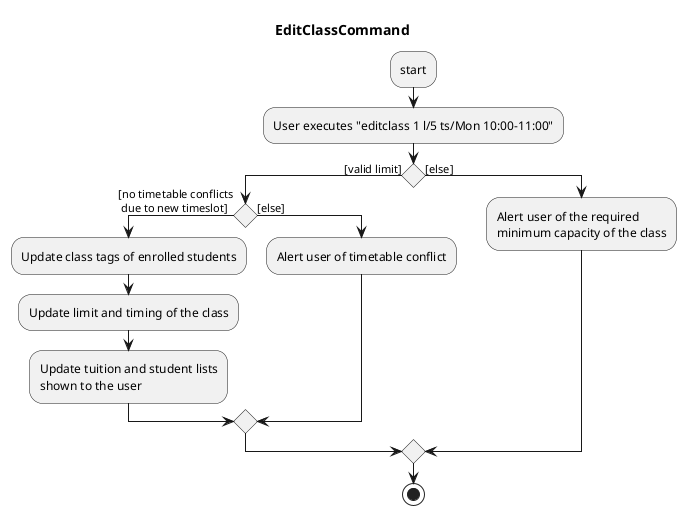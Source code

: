 @startuml

title EditClassCommand

:start;
:User executes "editclass 1 l/5 ts/Mon 10:00-11:00";

if () then ([valid limit])

    if () then ([no timetable conflicts
 due to new timeslot])
    :Update class tags of enrolled students;
    :Update limit and timing of the class;
    :Update tuition and student lists
    shown to the user;
    else ([else])
        :Alert user of timetable conflict;
    endif
    else ([else])
        :Alert user of the required
        minimum capacity of the class;
    endif

stop
@enduml
